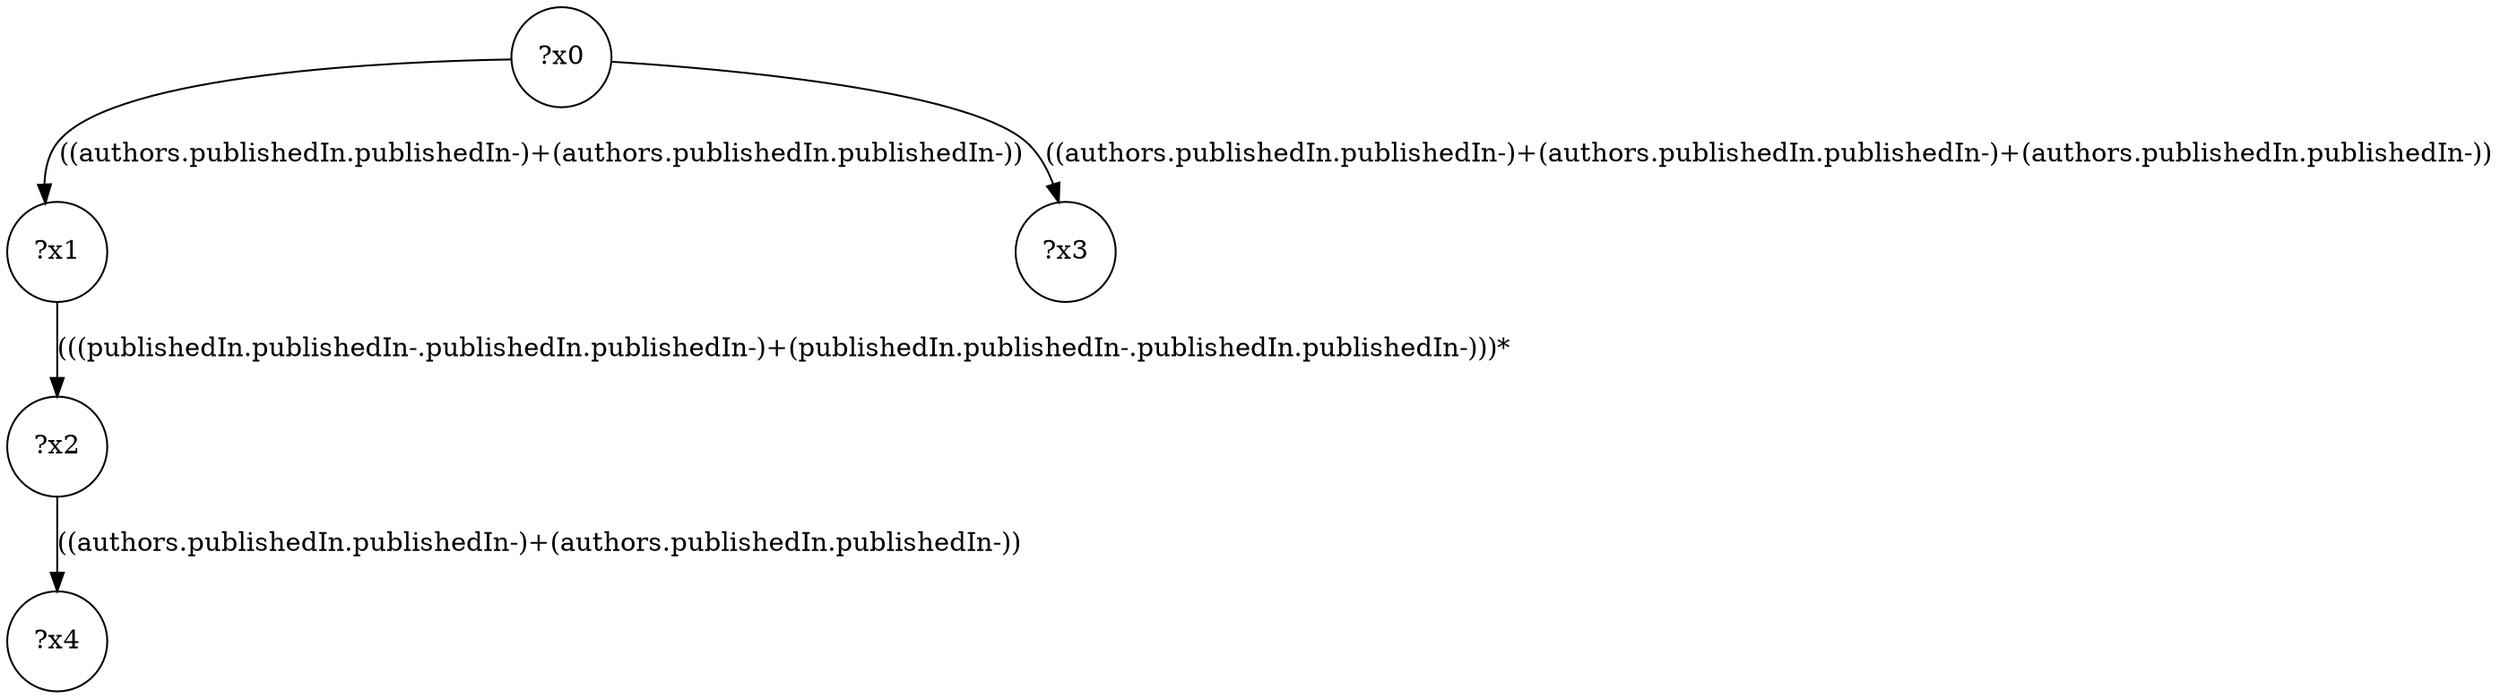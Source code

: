 digraph g {
	x0 [shape=circle, label="?x0"];
	x1 [shape=circle, label="?x1"];
	x0 -> x1 [label="((authors.publishedIn.publishedIn-)+(authors.publishedIn.publishedIn-))"];
	x2 [shape=circle, label="?x2"];
	x1 -> x2 [label="(((publishedIn.publishedIn-.publishedIn.publishedIn-)+(publishedIn.publishedIn-.publishedIn.publishedIn-)))*"];
	x3 [shape=circle, label="?x3"];
	x0 -> x3 [label="((authors.publishedIn.publishedIn-)+(authors.publishedIn.publishedIn-)+(authors.publishedIn.publishedIn-))"];
	x4 [shape=circle, label="?x4"];
	x2 -> x4 [label="((authors.publishedIn.publishedIn-)+(authors.publishedIn.publishedIn-))"];
}
